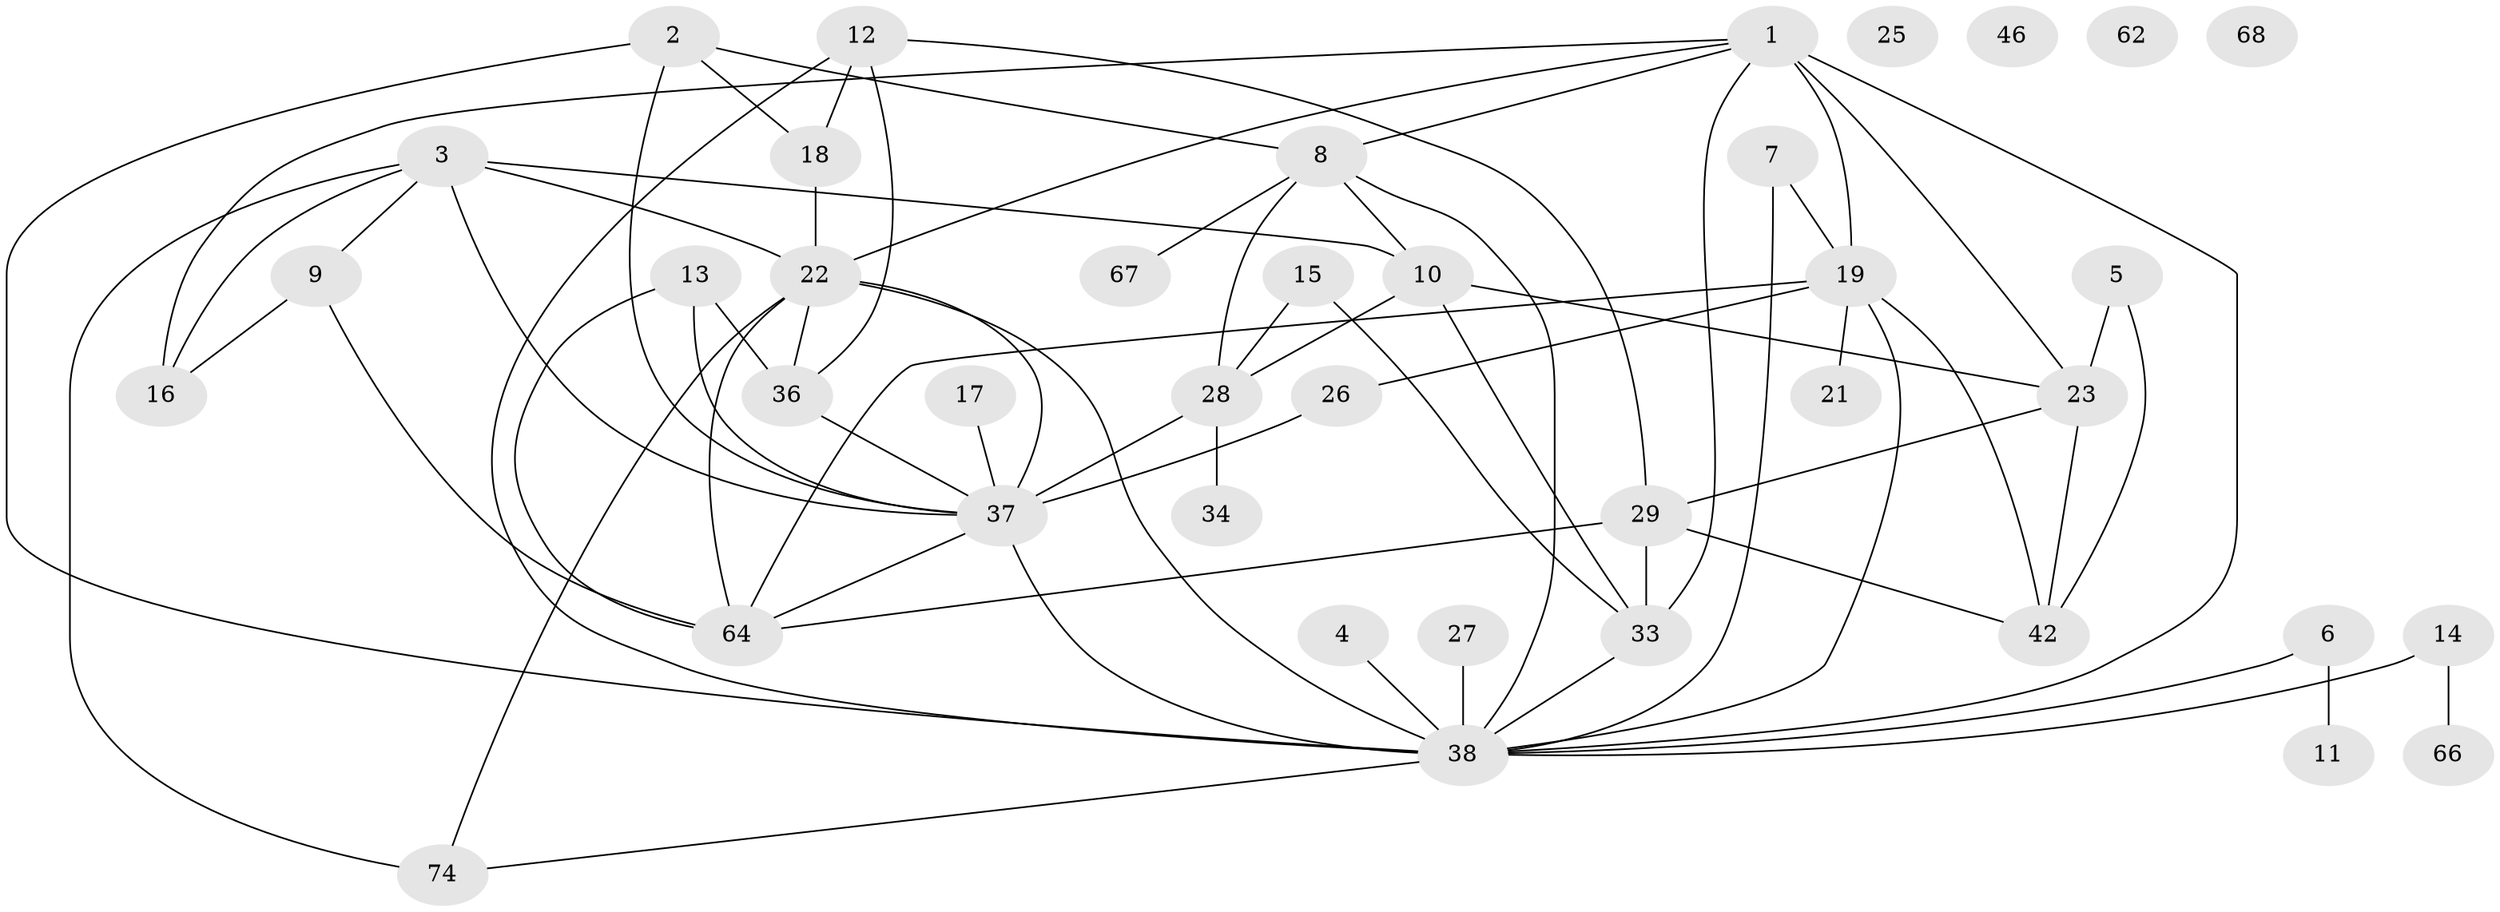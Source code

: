 // original degree distribution, {7: 0.024691358024691357, 4: 0.1728395061728395, 6: 0.024691358024691357, 1: 0.14814814814814814, 2: 0.25925925925925924, 3: 0.19753086419753085, 5: 0.12345679012345678, 0: 0.04938271604938271}
// Generated by graph-tools (version 1.1) at 2025/13/03/09/25 04:13:03]
// undirected, 40 vertices, 70 edges
graph export_dot {
graph [start="1"]
  node [color=gray90,style=filled];
  1 [super="+52"];
  2;
  3 [super="+50+54"];
  4;
  5;
  6;
  7;
  8 [super="+53+30"];
  9 [super="+59"];
  10 [super="+47"];
  11 [super="+20"];
  12 [super="+70"];
  13;
  14;
  15;
  16 [super="+24"];
  17;
  18 [super="+43"];
  19 [super="+69+41+48"];
  21;
  22 [super="+31+60"];
  23 [super="+32"];
  25;
  26;
  27;
  28 [super="+35"];
  29;
  33 [super="+39"];
  34 [super="+45"];
  36;
  37 [super="+78+73+51"];
  38 [super="+40+44"];
  42 [super="+63"];
  46;
  62;
  64 [super="+71"];
  66;
  67;
  68;
  74;
  1 -- 16;
  1 -- 33;
  1 -- 19 [weight=2];
  1 -- 38;
  1 -- 22;
  1 -- 8;
  1 -- 23;
  2 -- 18;
  2 -- 37;
  2 -- 38;
  2 -- 8;
  3 -- 74;
  3 -- 37;
  3 -- 9;
  3 -- 16;
  3 -- 10 [weight=2];
  3 -- 22;
  4 -- 38;
  5 -- 23;
  5 -- 42;
  6 -- 11;
  6 -- 38;
  7 -- 19;
  7 -- 38;
  8 -- 67;
  8 -- 10;
  8 -- 28;
  8 -- 38;
  9 -- 16;
  9 -- 64;
  10 -- 23;
  10 -- 33;
  10 -- 28;
  12 -- 29;
  12 -- 36;
  12 -- 38;
  12 -- 18;
  13 -- 36;
  13 -- 64;
  13 -- 37;
  14 -- 66;
  14 -- 38;
  15 -- 33;
  15 -- 28;
  17 -- 37;
  18 -- 22;
  19 -- 64;
  19 -- 42;
  19 -- 21;
  19 -- 26;
  19 -- 38;
  22 -- 38;
  22 -- 74;
  22 -- 36;
  22 -- 37 [weight=2];
  22 -- 64;
  23 -- 29;
  23 -- 42;
  26 -- 37;
  27 -- 38;
  28 -- 34;
  28 -- 37;
  29 -- 42;
  29 -- 33;
  29 -- 64;
  33 -- 38;
  36 -- 37;
  37 -- 64;
  37 -- 38 [weight=2];
  38 -- 74;
}
